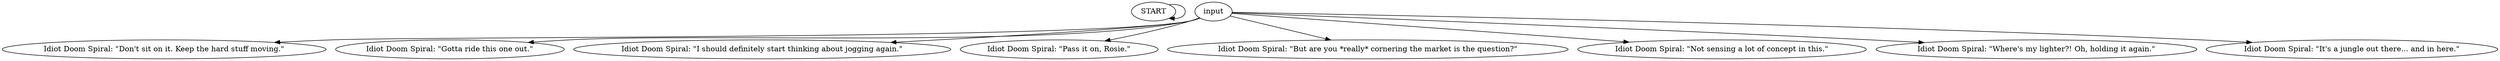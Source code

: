 # VILLAGE / IDIOT barks
# Lines from our very own: IDIOT... *DOOM* SPI-IIIIIIIIIIIRAL!!!!
# ==================================================
digraph G {
	  0 [label="START"];
	  1 [label="input"];
	  2 [label="Idiot Doom Spiral: \"Don't sit on it. Keep the hard stuff moving.\""];
	  3 [label="Idiot Doom Spiral: \"Gotta ride this one out.\""];
	  4 [label="Idiot Doom Spiral: \"I should definitely start thinking about jogging again.\""];
	  5 [label="Idiot Doom Spiral: \"Pass it on, Rosie.\""];
	  6 [label="Idiot Doom Spiral: \"But are you *really* cornering the market is the question?\""];
	  7 [label="Idiot Doom Spiral: \"Not sensing a lot of concept in this.\""];
	  8 [label="Idiot Doom Spiral: \"Where's my lighter?! Oh, holding it again.\""];
	  9 [label="Idiot Doom Spiral: \"It's a jungle out there... and in here.\""];
	  0 -> 0
	  1 -> 2
	  1 -> 3
	  1 -> 4
	  1 -> 5
	  1 -> 6
	  1 -> 7
	  1 -> 8
	  1 -> 9
}

